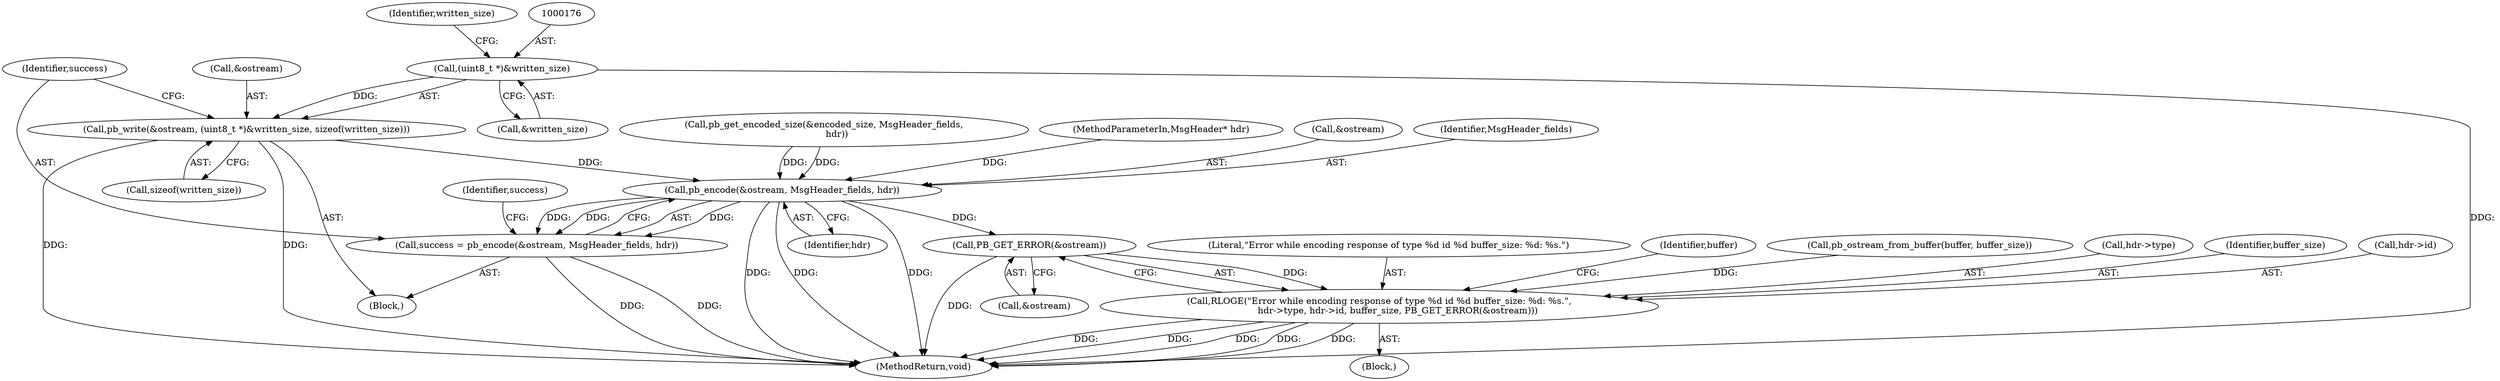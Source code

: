digraph "0_Android_95610818918f6f11fe7d23aca1380e6c0fac2af0_0@API" {
"1000172" [label="(Call,pb_write(&ostream, (uint8_t *)&written_size, sizeof(written_size)))"];
"1000175" [label="(Call,(uint8_t *)&written_size)"];
"1000183" [label="(Call,pb_encode(&ostream, MsgHeader_fields, hdr))"];
"1000181" [label="(Call,success = pb_encode(&ostream, MsgHeader_fields, hdr))"];
"1000244" [label="(Call,PB_GET_ERROR(&ostream))"];
"1000235" [label="(Call,RLOGE(\"Error while encoding response of type %d id %d buffer_size: %d: %s.\",\n             hdr->type, hdr->id, buffer_size, PB_GET_ERROR(&ostream)))"];
"1000236" [label="(Literal,\"Error while encoding response of type %d id %d buffer_size: %d: %s.\")"];
"1000187" [label="(Identifier,hdr)"];
"1000179" [label="(Call,sizeof(written_size))"];
"1000124" [label="(Call,pb_get_encoded_size(&encoded_size, MsgHeader_fields,\n         hdr))"];
"1000172" [label="(Call,pb_write(&ostream, (uint8_t *)&written_size, sizeof(written_size)))"];
"1000183" [label="(Call,pb_encode(&ostream, MsgHeader_fields, hdr))"];
"1000177" [label="(Call,&written_size)"];
"1000234" [label="(Block,)"];
"1000180" [label="(Identifier,written_size)"];
"1000245" [label="(Call,&ostream)"];
"1000248" [label="(Identifier,buffer)"];
"1000235" [label="(Call,RLOGE(\"Error while encoding response of type %d id %d buffer_size: %d: %s.\",\n             hdr->type, hdr->id, buffer_size, PB_GET_ERROR(&ostream)))"];
"1000169" [label="(Call,pb_ostream_from_buffer(buffer, buffer_size))"];
"1000175" [label="(Call,(uint8_t *)&written_size)"];
"1000101" [label="(MethodParameterIn,MsgHeader* hdr)"];
"1000137" [label="(Block,)"];
"1000181" [label="(Call,success = pb_encode(&ostream, MsgHeader_fields, hdr))"];
"1000237" [label="(Call,hdr->type)"];
"1000184" [label="(Call,&ostream)"];
"1000262" [label="(MethodReturn,void)"];
"1000244" [label="(Call,PB_GET_ERROR(&ostream))"];
"1000182" [label="(Identifier,success)"];
"1000243" [label="(Identifier,buffer_size)"];
"1000189" [label="(Identifier,success)"];
"1000240" [label="(Call,hdr->id)"];
"1000173" [label="(Call,&ostream)"];
"1000186" [label="(Identifier,MsgHeader_fields)"];
"1000172" -> "1000137"  [label="AST: "];
"1000172" -> "1000179"  [label="CFG: "];
"1000173" -> "1000172"  [label="AST: "];
"1000175" -> "1000172"  [label="AST: "];
"1000179" -> "1000172"  [label="AST: "];
"1000182" -> "1000172"  [label="CFG: "];
"1000172" -> "1000262"  [label="DDG: "];
"1000172" -> "1000262"  [label="DDG: "];
"1000175" -> "1000172"  [label="DDG: "];
"1000172" -> "1000183"  [label="DDG: "];
"1000175" -> "1000177"  [label="CFG: "];
"1000176" -> "1000175"  [label="AST: "];
"1000177" -> "1000175"  [label="AST: "];
"1000180" -> "1000175"  [label="CFG: "];
"1000175" -> "1000262"  [label="DDG: "];
"1000183" -> "1000181"  [label="AST: "];
"1000183" -> "1000187"  [label="CFG: "];
"1000184" -> "1000183"  [label="AST: "];
"1000186" -> "1000183"  [label="AST: "];
"1000187" -> "1000183"  [label="AST: "];
"1000181" -> "1000183"  [label="CFG: "];
"1000183" -> "1000262"  [label="DDG: "];
"1000183" -> "1000262"  [label="DDG: "];
"1000183" -> "1000262"  [label="DDG: "];
"1000183" -> "1000181"  [label="DDG: "];
"1000183" -> "1000181"  [label="DDG: "];
"1000183" -> "1000181"  [label="DDG: "];
"1000124" -> "1000183"  [label="DDG: "];
"1000124" -> "1000183"  [label="DDG: "];
"1000101" -> "1000183"  [label="DDG: "];
"1000183" -> "1000244"  [label="DDG: "];
"1000181" -> "1000137"  [label="AST: "];
"1000182" -> "1000181"  [label="AST: "];
"1000189" -> "1000181"  [label="CFG: "];
"1000181" -> "1000262"  [label="DDG: "];
"1000181" -> "1000262"  [label="DDG: "];
"1000244" -> "1000235"  [label="AST: "];
"1000244" -> "1000245"  [label="CFG: "];
"1000245" -> "1000244"  [label="AST: "];
"1000235" -> "1000244"  [label="CFG: "];
"1000244" -> "1000262"  [label="DDG: "];
"1000244" -> "1000235"  [label="DDG: "];
"1000235" -> "1000234"  [label="AST: "];
"1000236" -> "1000235"  [label="AST: "];
"1000237" -> "1000235"  [label="AST: "];
"1000240" -> "1000235"  [label="AST: "];
"1000243" -> "1000235"  [label="AST: "];
"1000248" -> "1000235"  [label="CFG: "];
"1000235" -> "1000262"  [label="DDG: "];
"1000235" -> "1000262"  [label="DDG: "];
"1000235" -> "1000262"  [label="DDG: "];
"1000235" -> "1000262"  [label="DDG: "];
"1000235" -> "1000262"  [label="DDG: "];
"1000169" -> "1000235"  [label="DDG: "];
}
